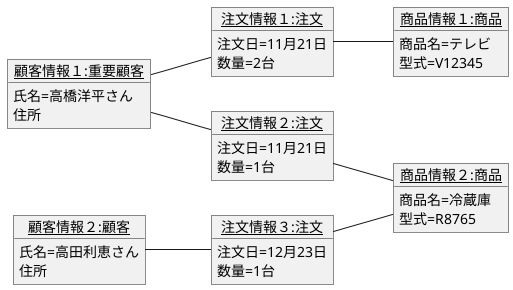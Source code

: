 @startuml
left to right direction
object "<u>顧客情報１:重要顧客</u>" as p1{
氏名=高橋洋平さん
住所
}
object "<u>顧客情報２:顧客</u>" as p2{
氏名=高田利恵さん
住所
}
object "<u>商品情報１:商品</u>" as pro1{
商品名=テレビ
型式=V12345
}
object "<u>商品情報２:商品</u>" as pro2{
商品名=冷蔵庫
型式=R8765
}
object "<u>注文情報１:注文</u>" as o1{
注文日=11月21日
数量=2台
}
object "<u>注文情報２:注文</u>" as o2{
注文日=11月21日
数量=1台
}
object "<u>注文情報３:注文</u>" as o3{
注文日=12月23日
数量=1台
}
p1 -- o1
p1 -- o2
p2 -- o3
o1 -- pro1
o2 -- pro2
o3 -- pro2
@enduml